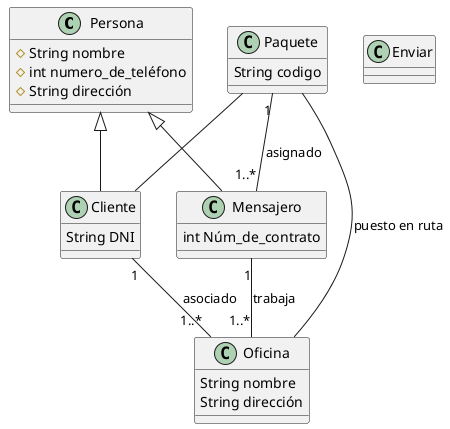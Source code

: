 @startuml

class Persona {
#String nombre
#int numero_de_teléfono
#String dirección
}

class Cliente {
String DNI
}
Persona <|-- Cliente
class Mensajero {
int Núm_de_contrato
}
Persona <|-- Mensajero
class Oficina {
 String nombre
 String dirección
}
Mensajero "1"-- "1..*" Oficina : trabaja
Cliente "1" -- "1..*" Oficina : asociado
class Paquete {
String codigo

}
 Paquete -- Cliente
 Paquete -- Oficina : puesto en ruta
 Paquete "1"--"1..*" Mensajero : asignado
class Enviar{

}




@enduml